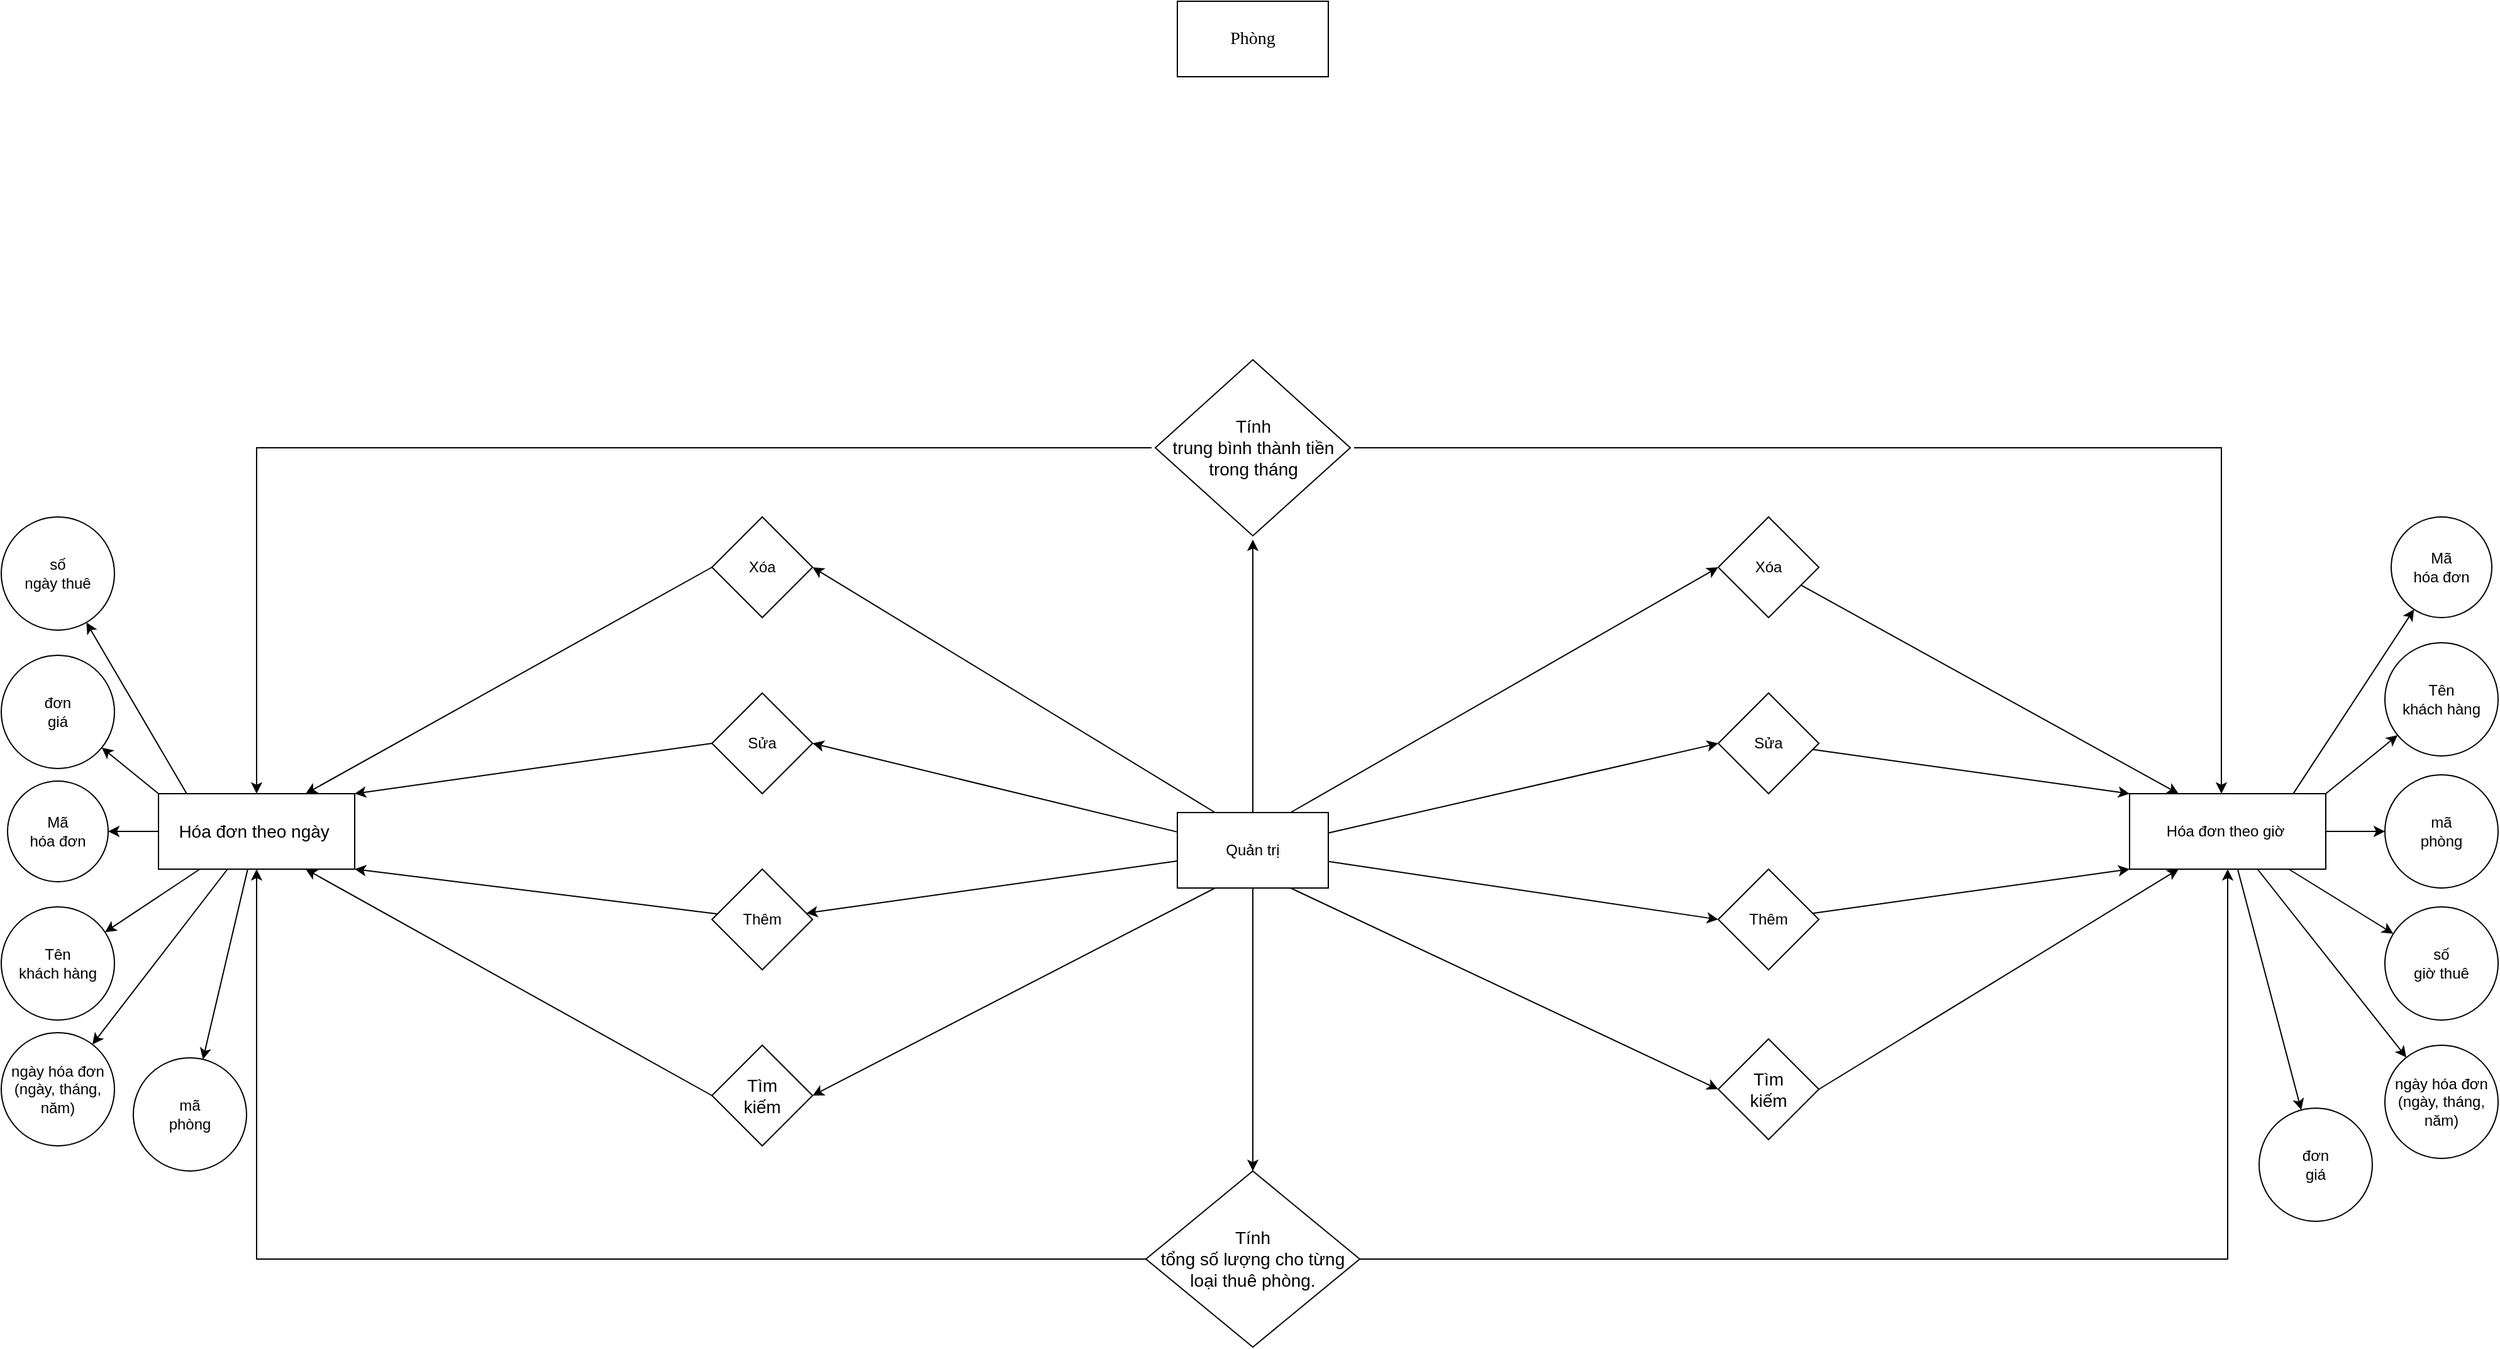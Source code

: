 <mxfile pages="2">
    <diagram name="Page-1" id="QKJ--xUiAQf0WkbqptOl">
        <mxGraphModel dx="4252" dy="1484" grid="1" gridSize="10" guides="1" tooltips="1" connect="1" arrows="1" fold="1" page="1" pageScale="1" pageWidth="827" pageHeight="1169" math="0" shadow="0">
            <root>
                <mxCell id="0"/>
                <mxCell id="1" parent="0"/>
                <mxCell id="U4CnmKO_1GTpJJscIQHz-17" style="rounded=0;orthogonalLoop=1;jettySize=auto;html=1;" parent="1" source="U4CnmKO_1GTpJJscIQHz-1" target="U4CnmKO_1GTpJJscIQHz-12" edge="1">
                    <mxGeometry relative="1" as="geometry"/>
                </mxCell>
                <mxCell id="U4CnmKO_1GTpJJscIQHz-18" style="rounded=0;orthogonalLoop=1;jettySize=auto;html=1;exitX=0;exitY=0;exitDx=0;exitDy=0;" parent="1" source="U4CnmKO_1GTpJJscIQHz-1" target="U4CnmKO_1GTpJJscIQHz-15" edge="1">
                    <mxGeometry relative="1" as="geometry"/>
                </mxCell>
                <mxCell id="U4CnmKO_1GTpJJscIQHz-19" style="rounded=0;orthogonalLoop=1;jettySize=auto;html=1;exitX=0;exitY=0.5;exitDx=0;exitDy=0;" parent="1" source="U4CnmKO_1GTpJJscIQHz-1" target="U4CnmKO_1GTpJJscIQHz-11" edge="1">
                    <mxGeometry relative="1" as="geometry"/>
                </mxCell>
                <mxCell id="U4CnmKO_1GTpJJscIQHz-20" style="rounded=0;orthogonalLoop=1;jettySize=auto;html=1;" parent="1" source="U4CnmKO_1GTpJJscIQHz-1" target="U4CnmKO_1GTpJJscIQHz-13" edge="1">
                    <mxGeometry relative="1" as="geometry"/>
                </mxCell>
                <mxCell id="U4CnmKO_1GTpJJscIQHz-21" style="rounded=0;orthogonalLoop=1;jettySize=auto;html=1;" parent="1" source="U4CnmKO_1GTpJJscIQHz-1" target="U4CnmKO_1GTpJJscIQHz-14" edge="1">
                    <mxGeometry relative="1" as="geometry"/>
                </mxCell>
                <mxCell id="U4CnmKO_1GTpJJscIQHz-34" style="rounded=0;orthogonalLoop=1;jettySize=auto;html=1;exitX=0.15;exitY=0.028;exitDx=0;exitDy=0;exitPerimeter=0;" parent="1" source="U4CnmKO_1GTpJJscIQHz-1" target="U4CnmKO_1GTpJJscIQHz-33" edge="1">
                    <mxGeometry relative="1" as="geometry"/>
                </mxCell>
                <mxCell id="U4CnmKO_1GTpJJscIQHz-1" value="&lt;font style=&quot;font-size: 14px;&quot;&gt;Hóa đơn theo ngày&amp;nbsp;&lt;/font&gt;" style="rounded=0;whiteSpace=wrap;html=1;" parent="1" vertex="1">
                    <mxGeometry x="-990" y="660" width="156" height="60" as="geometry"/>
                </mxCell>
                <mxCell id="U4CnmKO_1GTpJJscIQHz-11" value="Mã&lt;br/&gt;hóa đơn" style="ellipse;whiteSpace=wrap;html=1;aspect=fixed;" parent="1" vertex="1">
                    <mxGeometry x="-1110" y="650" width="80" height="80" as="geometry"/>
                </mxCell>
                <mxCell id="U4CnmKO_1GTpJJscIQHz-12" value="ngày hóa đơn (ngày, tháng, năm)" style="ellipse;whiteSpace=wrap;html=1;aspect=fixed;" parent="1" vertex="1">
                    <mxGeometry x="-1115" y="850" width="90" height="90" as="geometry"/>
                </mxCell>
                <mxCell id="U4CnmKO_1GTpJJscIQHz-13" value="Tên&lt;br/&gt;khách hàng" style="ellipse;whiteSpace=wrap;html=1;aspect=fixed;" parent="1" vertex="1">
                    <mxGeometry x="-1115" y="750" width="90" height="90" as="geometry"/>
                </mxCell>
                <mxCell id="U4CnmKO_1GTpJJscIQHz-14" value="mã&lt;br/&gt;phòng" style="ellipse;whiteSpace=wrap;html=1;aspect=fixed;" parent="1" vertex="1">
                    <mxGeometry x="-1010" y="870" width="90" height="90" as="geometry"/>
                </mxCell>
                <mxCell id="U4CnmKO_1GTpJJscIQHz-15" value="đơn&lt;br/&gt;giá" style="ellipse;whiteSpace=wrap;html=1;aspect=fixed;" parent="1" vertex="1">
                    <mxGeometry x="-1115" y="550" width="90" height="90" as="geometry"/>
                </mxCell>
                <mxCell id="U4CnmKO_1GTpJJscIQHz-22" style="rounded=0;orthogonalLoop=1;jettySize=auto;html=1;" parent="1" source="U4CnmKO_1GTpJJscIQHz-27" target="U4CnmKO_1GTpJJscIQHz-29" edge="1">
                    <mxGeometry relative="1" as="geometry"/>
                </mxCell>
                <mxCell id="U4CnmKO_1GTpJJscIQHz-23" style="rounded=0;orthogonalLoop=1;jettySize=auto;html=1;" parent="1" source="U4CnmKO_1GTpJJscIQHz-27" target="U4CnmKO_1GTpJJscIQHz-32" edge="1">
                    <mxGeometry relative="1" as="geometry"/>
                </mxCell>
                <mxCell id="U4CnmKO_1GTpJJscIQHz-24" style="rounded=0;orthogonalLoop=1;jettySize=auto;html=1;exitX=0.827;exitY=0.028;exitDx=0;exitDy=0;exitPerimeter=0;" parent="1" source="U4CnmKO_1GTpJJscIQHz-27" target="U4CnmKO_1GTpJJscIQHz-28" edge="1">
                    <mxGeometry relative="1" as="geometry"/>
                </mxCell>
                <mxCell id="U4CnmKO_1GTpJJscIQHz-25" style="rounded=0;orthogonalLoop=1;jettySize=auto;html=1;exitX=1;exitY=0;exitDx=0;exitDy=0;" parent="1" source="U4CnmKO_1GTpJJscIQHz-27" target="U4CnmKO_1GTpJJscIQHz-30" edge="1">
                    <mxGeometry relative="1" as="geometry"/>
                </mxCell>
                <mxCell id="U4CnmKO_1GTpJJscIQHz-26" style="rounded=0;orthogonalLoop=1;jettySize=auto;html=1;" parent="1" source="U4CnmKO_1GTpJJscIQHz-27" target="U4CnmKO_1GTpJJscIQHz-31" edge="1">
                    <mxGeometry relative="1" as="geometry"/>
                </mxCell>
                <mxCell id="U4CnmKO_1GTpJJscIQHz-36" style="rounded=0;orthogonalLoop=1;jettySize=auto;html=1;" parent="1" source="U4CnmKO_1GTpJJscIQHz-27" target="U4CnmKO_1GTpJJscIQHz-35" edge="1">
                    <mxGeometry relative="1" as="geometry"/>
                </mxCell>
                <mxCell id="U4CnmKO_1GTpJJscIQHz-27" value="Hóa đơn theo giờ&amp;nbsp;" style="rounded=0;whiteSpace=wrap;html=1;" parent="1" vertex="1">
                    <mxGeometry x="577" y="660" width="156" height="60" as="geometry"/>
                </mxCell>
                <mxCell id="U4CnmKO_1GTpJJscIQHz-28" value="Mã&lt;br/&gt;hóa đơn" style="ellipse;whiteSpace=wrap;html=1;aspect=fixed;" parent="1" vertex="1">
                    <mxGeometry x="785" y="440" width="80" height="80" as="geometry"/>
                </mxCell>
                <mxCell id="U4CnmKO_1GTpJJscIQHz-29" value="ngày hóa đơn (ngày, tháng, năm)" style="ellipse;whiteSpace=wrap;html=1;aspect=fixed;" parent="1" vertex="1">
                    <mxGeometry x="780" y="860" width="90" height="90" as="geometry"/>
                </mxCell>
                <mxCell id="U4CnmKO_1GTpJJscIQHz-30" value="Tên&lt;br/&gt;khách hàng" style="ellipse;whiteSpace=wrap;html=1;aspect=fixed;" parent="1" vertex="1">
                    <mxGeometry x="780" y="540" width="90" height="90" as="geometry"/>
                </mxCell>
                <mxCell id="U4CnmKO_1GTpJJscIQHz-31" value="mã&lt;br/&gt;phòng" style="ellipse;whiteSpace=wrap;html=1;aspect=fixed;" parent="1" vertex="1">
                    <mxGeometry x="780" y="645" width="90" height="90" as="geometry"/>
                </mxCell>
                <mxCell id="U4CnmKO_1GTpJJscIQHz-32" value="đơn&lt;br/&gt;giá" style="ellipse;whiteSpace=wrap;html=1;aspect=fixed;" parent="1" vertex="1">
                    <mxGeometry x="680" y="910" width="90" height="90" as="geometry"/>
                </mxCell>
                <mxCell id="U4CnmKO_1GTpJJscIQHz-33" value="số&lt;br/&gt;ngày thuê" style="ellipse;whiteSpace=wrap;html=1;aspect=fixed;" parent="1" vertex="1">
                    <mxGeometry x="-1115" y="440" width="90" height="90" as="geometry"/>
                </mxCell>
                <mxCell id="U4CnmKO_1GTpJJscIQHz-35" value="số&lt;br style=&quot;border-color: var(--border-color);&quot;&gt;giờ thuê" style="ellipse;whiteSpace=wrap;html=1;aspect=fixed;" parent="1" vertex="1">
                    <mxGeometry x="780" y="750" width="90" height="90" as="geometry"/>
                </mxCell>
                <mxCell id="U4CnmKO_1GTpJJscIQHz-39" style="rounded=0;orthogonalLoop=1;jettySize=auto;html=1;" parent="1" source="U4CnmKO_1GTpJJscIQHz-37" target="U4CnmKO_1GTpJJscIQHz-38" edge="1">
                    <mxGeometry relative="1" as="geometry"/>
                </mxCell>
                <mxCell id="U4CnmKO_1GTpJJscIQHz-54" style="rounded=0;orthogonalLoop=1;jettySize=auto;html=1;entryX=1;entryY=0.5;entryDx=0;entryDy=0;" parent="1" source="U4CnmKO_1GTpJJscIQHz-37" target="U4CnmKO_1GTpJJscIQHz-51" edge="1">
                    <mxGeometry relative="1" as="geometry"/>
                </mxCell>
                <mxCell id="U4CnmKO_1GTpJJscIQHz-55" style="rounded=0;orthogonalLoop=1;jettySize=auto;html=1;entryX=1;entryY=0.5;entryDx=0;entryDy=0;exitX=0.25;exitY=0;exitDx=0;exitDy=0;" parent="1" source="U4CnmKO_1GTpJJscIQHz-37" target="U4CnmKO_1GTpJJscIQHz-45" edge="1">
                    <mxGeometry relative="1" as="geometry"/>
                </mxCell>
                <mxCell id="U4CnmKO_1GTpJJscIQHz-57" style="rounded=0;orthogonalLoop=1;jettySize=auto;html=1;entryX=1;entryY=0.5;entryDx=0;entryDy=0;exitX=0.25;exitY=1;exitDx=0;exitDy=0;" parent="1" source="U4CnmKO_1GTpJJscIQHz-37" target="U4CnmKO_1GTpJJscIQHz-56" edge="1">
                    <mxGeometry relative="1" as="geometry"/>
                </mxCell>
                <mxCell id="U4CnmKO_1GTpJJscIQHz-65" style="rounded=0;orthogonalLoop=1;jettySize=auto;html=1;entryX=0;entryY=0.5;entryDx=0;entryDy=0;" parent="1" source="U4CnmKO_1GTpJJscIQHz-37" target="U4CnmKO_1GTpJJscIQHz-62" edge="1">
                    <mxGeometry relative="1" as="geometry"/>
                </mxCell>
                <mxCell id="U4CnmKO_1GTpJJscIQHz-66" style="rounded=0;orthogonalLoop=1;jettySize=auto;html=1;entryX=0;entryY=0.5;entryDx=0;entryDy=0;" parent="1" source="U4CnmKO_1GTpJJscIQHz-37" target="U4CnmKO_1GTpJJscIQHz-64" edge="1">
                    <mxGeometry relative="1" as="geometry"/>
                </mxCell>
                <mxCell id="U4CnmKO_1GTpJJscIQHz-67" style="rounded=0;orthogonalLoop=1;jettySize=auto;html=1;entryX=0;entryY=0.5;entryDx=0;entryDy=0;exitX=0.75;exitY=0;exitDx=0;exitDy=0;" parent="1" source="U4CnmKO_1GTpJJscIQHz-37" target="U4CnmKO_1GTpJJscIQHz-63" edge="1">
                    <mxGeometry relative="1" as="geometry"/>
                </mxCell>
                <mxCell id="U4CnmKO_1GTpJJscIQHz-73" style="rounded=0;orthogonalLoop=1;jettySize=auto;html=1;entryX=0;entryY=0.5;entryDx=0;entryDy=0;exitX=0.75;exitY=1;exitDx=0;exitDy=0;" parent="1" source="U4CnmKO_1GTpJJscIQHz-37" target="U4CnmKO_1GTpJJscIQHz-72" edge="1">
                    <mxGeometry relative="1" as="geometry"/>
                </mxCell>
                <mxCell id="U4CnmKO_1GTpJJscIQHz-75" style="rounded=0;orthogonalLoop=1;jettySize=auto;html=1;" parent="1" source="U4CnmKO_1GTpJJscIQHz-37" target="U4CnmKO_1GTpJJscIQHz-60" edge="1">
                    <mxGeometry relative="1" as="geometry"/>
                </mxCell>
                <mxCell id="U4CnmKO_1GTpJJscIQHz-79" style="rounded=0;orthogonalLoop=1;jettySize=auto;html=1;" parent="1" source="U4CnmKO_1GTpJJscIQHz-37" target="U4CnmKO_1GTpJJscIQHz-78" edge="1">
                    <mxGeometry relative="1" as="geometry"/>
                </mxCell>
                <mxCell id="U4CnmKO_1GTpJJscIQHz-37" value="Quản trị" style="rounded=0;whiteSpace=wrap;html=1;" parent="1" vertex="1">
                    <mxGeometry x="-180" y="675" width="120" height="60" as="geometry"/>
                </mxCell>
                <mxCell id="U4CnmKO_1GTpJJscIQHz-40" style="rounded=0;orthogonalLoop=1;jettySize=auto;html=1;entryX=1;entryY=1;entryDx=0;entryDy=0;" parent="1" source="U4CnmKO_1GTpJJscIQHz-38" target="U4CnmKO_1GTpJJscIQHz-1" edge="1">
                    <mxGeometry relative="1" as="geometry"/>
                </mxCell>
                <mxCell id="U4CnmKO_1GTpJJscIQHz-38" value="Thêm" style="rhombus;whiteSpace=wrap;html=1;" parent="1" vertex="1">
                    <mxGeometry x="-550" y="720" width="80" height="80" as="geometry"/>
                </mxCell>
                <mxCell id="U4CnmKO_1GTpJJscIQHz-47" style="rounded=0;orthogonalLoop=1;jettySize=auto;html=1;entryX=0.75;entryY=0;entryDx=0;entryDy=0;exitX=0;exitY=0.5;exitDx=0;exitDy=0;" parent="1" source="U4CnmKO_1GTpJJscIQHz-45" target="U4CnmKO_1GTpJJscIQHz-1" edge="1">
                    <mxGeometry relative="1" as="geometry"/>
                </mxCell>
                <mxCell id="U4CnmKO_1GTpJJscIQHz-45" value="Xóa" style="rhombus;whiteSpace=wrap;html=1;" parent="1" vertex="1">
                    <mxGeometry x="-550" y="440" width="80" height="80" as="geometry"/>
                </mxCell>
                <mxCell id="U4CnmKO_1GTpJJscIQHz-53" style="rounded=0;orthogonalLoop=1;jettySize=auto;html=1;entryX=1;entryY=0;entryDx=0;entryDy=0;exitX=0;exitY=0.5;exitDx=0;exitDy=0;" parent="1" source="U4CnmKO_1GTpJJscIQHz-51" target="U4CnmKO_1GTpJJscIQHz-1" edge="1">
                    <mxGeometry relative="1" as="geometry"/>
                </mxCell>
                <mxCell id="U4CnmKO_1GTpJJscIQHz-51" value="Sửa" style="rhombus;whiteSpace=wrap;html=1;" parent="1" vertex="1">
                    <mxGeometry x="-550" y="580" width="80" height="80" as="geometry"/>
                </mxCell>
                <mxCell id="U4CnmKO_1GTpJJscIQHz-59" style="rounded=0;orthogonalLoop=1;jettySize=auto;html=1;entryX=0.75;entryY=1;entryDx=0;entryDy=0;exitX=0;exitY=0.5;exitDx=0;exitDy=0;" parent="1" source="U4CnmKO_1GTpJJscIQHz-56" target="U4CnmKO_1GTpJJscIQHz-1" edge="1">
                    <mxGeometry relative="1" as="geometry"/>
                </mxCell>
                <mxCell id="U4CnmKO_1GTpJJscIQHz-56" value="&lt;font style=&quot;font-size: 14px;&quot;&gt;Tìm&lt;br&gt;kiếm&lt;/font&gt;" style="rhombus;whiteSpace=wrap;html=1;" parent="1" vertex="1">
                    <mxGeometry x="-550" y="860" width="80" height="80" as="geometry"/>
                </mxCell>
                <mxCell id="U4CnmKO_1GTpJJscIQHz-76" style="edgeStyle=orthogonalEdgeStyle;rounded=0;orthogonalLoop=1;jettySize=auto;html=1;entryX=0.5;entryY=1;entryDx=0;entryDy=0;" parent="1" source="U4CnmKO_1GTpJJscIQHz-60" target="U4CnmKO_1GTpJJscIQHz-27" edge="1">
                    <mxGeometry relative="1" as="geometry"/>
                </mxCell>
                <mxCell id="U4CnmKO_1GTpJJscIQHz-77" style="edgeStyle=orthogonalEdgeStyle;rounded=0;orthogonalLoop=1;jettySize=auto;html=1;entryX=0.5;entryY=1;entryDx=0;entryDy=0;" parent="1" source="U4CnmKO_1GTpJJscIQHz-60" target="U4CnmKO_1GTpJJscIQHz-1" edge="1">
                    <mxGeometry relative="1" as="geometry"/>
                </mxCell>
                <mxCell id="U4CnmKO_1GTpJJscIQHz-60" value="&lt;font style=&quot;font-size: 14px;&quot;&gt;Tính&lt;br&gt;tổng số lượng cho từng loại thuê phòng.&lt;/font&gt;" style="rhombus;whiteSpace=wrap;html=1;" parent="1" vertex="1">
                    <mxGeometry x="-205" y="960" width="170" height="140" as="geometry"/>
                </mxCell>
                <mxCell id="U4CnmKO_1GTpJJscIQHz-70" style="rounded=0;orthogonalLoop=1;jettySize=auto;html=1;entryX=0;entryY=1;entryDx=0;entryDy=0;" parent="1" source="U4CnmKO_1GTpJJscIQHz-62" target="U4CnmKO_1GTpJJscIQHz-27" edge="1">
                    <mxGeometry relative="1" as="geometry"/>
                </mxCell>
                <mxCell id="U4CnmKO_1GTpJJscIQHz-62" value="Thêm" style="rhombus;whiteSpace=wrap;html=1;" parent="1" vertex="1">
                    <mxGeometry x="250" y="720" width="80" height="80" as="geometry"/>
                </mxCell>
                <mxCell id="U4CnmKO_1GTpJJscIQHz-68" style="rounded=0;orthogonalLoop=1;jettySize=auto;html=1;entryX=0.25;entryY=0;entryDx=0;entryDy=0;" parent="1" source="U4CnmKO_1GTpJJscIQHz-63" target="U4CnmKO_1GTpJJscIQHz-27" edge="1">
                    <mxGeometry relative="1" as="geometry"/>
                </mxCell>
                <mxCell id="U4CnmKO_1GTpJJscIQHz-63" value="Xóa" style="rhombus;whiteSpace=wrap;html=1;" parent="1" vertex="1">
                    <mxGeometry x="250" y="440" width="80" height="80" as="geometry"/>
                </mxCell>
                <mxCell id="U4CnmKO_1GTpJJscIQHz-69" style="rounded=0;orthogonalLoop=1;jettySize=auto;html=1;entryX=0;entryY=0;entryDx=0;entryDy=0;" parent="1" source="U4CnmKO_1GTpJJscIQHz-64" target="U4CnmKO_1GTpJJscIQHz-27" edge="1">
                    <mxGeometry relative="1" as="geometry"/>
                </mxCell>
                <mxCell id="U4CnmKO_1GTpJJscIQHz-64" value="Sửa" style="rhombus;whiteSpace=wrap;html=1;" parent="1" vertex="1">
                    <mxGeometry x="250" y="580" width="80" height="80" as="geometry"/>
                </mxCell>
                <mxCell id="U4CnmKO_1GTpJJscIQHz-74" style="rounded=0;orthogonalLoop=1;jettySize=auto;html=1;entryX=0.25;entryY=1;entryDx=0;entryDy=0;exitX=1;exitY=0.5;exitDx=0;exitDy=0;" parent="1" source="U4CnmKO_1GTpJJscIQHz-72" target="U4CnmKO_1GTpJJscIQHz-27" edge="1">
                    <mxGeometry relative="1" as="geometry"/>
                </mxCell>
                <mxCell id="U4CnmKO_1GTpJJscIQHz-72" value="&lt;font style=&quot;font-size: 14px;&quot;&gt;Tìm&lt;br&gt;kiếm&lt;/font&gt;" style="rhombus;whiteSpace=wrap;html=1;" parent="1" vertex="1">
                    <mxGeometry x="250" y="855" width="80" height="80" as="geometry"/>
                </mxCell>
                <mxCell id="U4CnmKO_1GTpJJscIQHz-82" style="edgeStyle=orthogonalEdgeStyle;rounded=0;orthogonalLoop=1;jettySize=auto;html=1;entryX=0.468;entryY=0;entryDx=0;entryDy=0;entryPerimeter=0;" parent="1" source="U4CnmKO_1GTpJJscIQHz-78" target="U4CnmKO_1GTpJJscIQHz-27" edge="1">
                    <mxGeometry relative="1" as="geometry"/>
                </mxCell>
                <mxCell id="U4CnmKO_1GTpJJscIQHz-83" style="edgeStyle=orthogonalEdgeStyle;rounded=0;orthogonalLoop=1;jettySize=auto;html=1;entryX=0.5;entryY=0;entryDx=0;entryDy=0;" parent="1" source="U4CnmKO_1GTpJJscIQHz-78" target="U4CnmKO_1GTpJJscIQHz-1" edge="1">
                    <mxGeometry relative="1" as="geometry"/>
                </mxCell>
                <mxCell id="U4CnmKO_1GTpJJscIQHz-78" value="&lt;div style=&quot;&quot;&gt;&lt;span style=&quot;font-size: 14px; background-color: initial;&quot;&gt;Tính&lt;/span&gt;&lt;/div&gt;&lt;font style=&quot;font-size: 14px;&quot;&gt;&lt;div style=&quot;&quot;&gt;&lt;span style=&quot;background-color: initial;&quot;&gt;trung bình thành tiền trong tháng&lt;/span&gt;&lt;/div&gt;&lt;/font&gt;" style="rhombus;whiteSpace=wrap;html=1;perimeterSpacing=3;align=center;" parent="1" vertex="1">
                    <mxGeometry x="-197.5" y="315" width="155" height="140" as="geometry"/>
                </mxCell>
                <mxCell id="U4CnmKO_1GTpJJscIQHz-84" value="&lt;span style=&quot;font-family: &amp;quot;Times New Roman&amp;quot;, serif;&quot;&gt;&lt;font style=&quot;font-size: 14px;&quot;&gt;Phòng&lt;/font&gt;&lt;/span&gt;" style="rounded=0;whiteSpace=wrap;html=1;" parent="1" vertex="1">
                    <mxGeometry x="-180" y="30" width="120" height="60" as="geometry"/>
                </mxCell>
            </root>
        </mxGraphModel>
    </diagram>
    <diagram id="3-f2oju15gTsiiaFbzHB" name="Page-2">
        <mxGraphModel dx="2953" dy="742" grid="1" gridSize="10" guides="1" tooltips="1" connect="1" arrows="1" fold="1" page="1" pageScale="1" pageWidth="827" pageHeight="1169" math="0" shadow="0">
            <root>
                <mxCell id="0"/>
                <mxCell id="1" parent="0"/>
                <mxCell id="SCRy9BPoPU9TBAXy0XhN-1" style="rounded=0;orthogonalLoop=1;jettySize=auto;html=1;" parent="1" source="SCRy9BPoPU9TBAXy0XhN-7" target="SCRy9BPoPU9TBAXy0XhN-9" edge="1">
                    <mxGeometry relative="1" as="geometry"/>
                </mxCell>
                <mxCell id="SCRy9BPoPU9TBAXy0XhN-2" style="rounded=0;orthogonalLoop=1;jettySize=auto;html=1;exitX=0;exitY=0;exitDx=0;exitDy=0;" parent="1" source="SCRy9BPoPU9TBAXy0XhN-7" target="SCRy9BPoPU9TBAXy0XhN-12" edge="1">
                    <mxGeometry relative="1" as="geometry"/>
                </mxCell>
                <mxCell id="SCRy9BPoPU9TBAXy0XhN-3" style="rounded=0;orthogonalLoop=1;jettySize=auto;html=1;exitX=0;exitY=0.5;exitDx=0;exitDy=0;" parent="1" source="SCRy9BPoPU9TBAXy0XhN-7" target="SCRy9BPoPU9TBAXy0XhN-8" edge="1">
                    <mxGeometry relative="1" as="geometry"/>
                </mxCell>
                <mxCell id="SCRy9BPoPU9TBAXy0XhN-4" style="rounded=0;orthogonalLoop=1;jettySize=auto;html=1;" parent="1" source="SCRy9BPoPU9TBAXy0XhN-7" target="SCRy9BPoPU9TBAXy0XhN-10" edge="1">
                    <mxGeometry relative="1" as="geometry"/>
                </mxCell>
                <mxCell id="SCRy9BPoPU9TBAXy0XhN-5" style="rounded=0;orthogonalLoop=1;jettySize=auto;html=1;" parent="1" source="SCRy9BPoPU9TBAXy0XhN-7" target="SCRy9BPoPU9TBAXy0XhN-11" edge="1">
                    <mxGeometry relative="1" as="geometry"/>
                </mxCell>
                <mxCell id="SCRy9BPoPU9TBAXy0XhN-6" style="rounded=0;orthogonalLoop=1;jettySize=auto;html=1;exitX=0.15;exitY=0.028;exitDx=0;exitDy=0;exitPerimeter=0;" parent="1" source="SCRy9BPoPU9TBAXy0XhN-7" target="SCRy9BPoPU9TBAXy0XhN-25" edge="1">
                    <mxGeometry relative="1" as="geometry"/>
                </mxCell>
                <mxCell id="mQJ2d6jq6MTDk84g4NIz-5" style="rounded=0;orthogonalLoop=1;jettySize=auto;html=1;" parent="1" source="SCRy9BPoPU9TBAXy0XhN-7" target="mQJ2d6jq6MTDk84g4NIz-3" edge="1">
                    <mxGeometry relative="1" as="geometry"/>
                </mxCell>
                <mxCell id="mQJ2d6jq6MTDk84g4NIz-6" style="rounded=0;orthogonalLoop=1;jettySize=auto;html=1;" parent="1" source="SCRy9BPoPU9TBAXy0XhN-7" target="mQJ2d6jq6MTDk84g4NIz-4" edge="1">
                    <mxGeometry relative="1" as="geometry"/>
                </mxCell>
                <mxCell id="SCRy9BPoPU9TBAXy0XhN-7" value="&lt;font style=&quot;font-size: 14px;&quot;&gt;Hóa đơn&lt;/font&gt;" style="rounded=0;whiteSpace=wrap;html=1;" parent="1" vertex="1">
                    <mxGeometry x="-775" y="660" width="156" height="60" as="geometry"/>
                </mxCell>
                <mxCell id="SCRy9BPoPU9TBAXy0XhN-8" value="Ngày nhận phòng" style="ellipse;whiteSpace=wrap;html=1;aspect=fixed;" parent="1" vertex="1">
                    <mxGeometry x="-890" y="691.25" width="55" height="55" as="geometry"/>
                </mxCell>
                <mxCell id="SCRy9BPoPU9TBAXy0XhN-9" value="Số&amp;nbsp; phòng" style="ellipse;whiteSpace=wrap;html=1;aspect=fixed;" parent="1" vertex="1">
                    <mxGeometry x="-790" y="790" width="60" height="60" as="geometry"/>
                </mxCell>
                <mxCell id="SCRy9BPoPU9TBAXy0XhN-10" value="Tên khách hàng" style="ellipse;whiteSpace=wrap;html=1;aspect=fixed;" parent="1" vertex="1">
                    <mxGeometry x="-870" y="760" width="70" height="70" as="geometry"/>
                </mxCell>
                <mxCell id="SCRy9BPoPU9TBAXy0XhN-11" value="Id hóa đơn" style="ellipse;whiteSpace=wrap;html=1;aspect=fixed;" parent="1" vertex="1">
                    <mxGeometry x="-720" y="802.5" width="65" height="65" as="geometry"/>
                </mxCell>
                <mxCell id="SCRy9BPoPU9TBAXy0XhN-12" value="Ngày rời phòng" style="ellipse;whiteSpace=wrap;html=1;aspect=fixed;" parent="1" vertex="1">
                    <mxGeometry x="-870" y="610" width="60" height="60" as="geometry"/>
                </mxCell>
                <mxCell id="SCRy9BPoPU9TBAXy0XhN-25" value="Loại hóa đơn&amp;nbsp;" style="ellipse;whiteSpace=wrap;html=1;aspect=fixed;" parent="1" vertex="1">
                    <mxGeometry x="-795" y="560" width="70" height="70" as="geometry"/>
                </mxCell>
                <mxCell id="SCRy9BPoPU9TBAXy0XhN-30" style="rounded=0;orthogonalLoop=1;jettySize=auto;html=1;entryX=1;entryY=0.5;entryDx=0;entryDy=0;exitX=0;exitY=0.5;exitDx=0;exitDy=0;" parent="1" source="SCRy9BPoPU9TBAXy0XhN-37" target="SCRy9BPoPU9TBAXy0XhN-45" edge="1">
                    <mxGeometry relative="1" as="geometry"/>
                </mxCell>
                <mxCell id="mQJ2d6jq6MTDk84g4NIz-1" style="edgeStyle=orthogonalEdgeStyle;rounded=0;orthogonalLoop=1;jettySize=auto;html=1;" parent="1" source="SCRy9BPoPU9TBAXy0XhN-37" target="SCRy9BPoPU9TBAXy0XhN-65" edge="1">
                    <mxGeometry relative="1" as="geometry"/>
                </mxCell>
                <mxCell id="SCRy9BPoPU9TBAXy0XhN-37" value="Quản trị" style="rounded=0;whiteSpace=wrap;html=1;" parent="1" vertex="1">
                    <mxGeometry x="-180" y="660" width="120" height="60" as="geometry"/>
                </mxCell>
                <mxCell id="SCRy9BPoPU9TBAXy0XhN-44" style="rounded=0;orthogonalLoop=1;jettySize=auto;html=1;entryX=1;entryY=0.5;entryDx=0;entryDy=0;exitX=0;exitY=0.5;exitDx=0;exitDy=0;" parent="1" source="SCRy9BPoPU9TBAXy0XhN-45" target="SCRy9BPoPU9TBAXy0XhN-7" edge="1">
                    <mxGeometry relative="1" as="geometry"/>
                </mxCell>
                <mxCell id="SCRy9BPoPU9TBAXy0XhN-45" value="&lt;span style=&quot;font-size: 14px;&quot;&gt;Quản lý chức năng&lt;/span&gt;" style="rhombus;whiteSpace=wrap;html=1;" parent="1" vertex="1">
                    <mxGeometry x="-470" y="633.75" width="150" height="112.5" as="geometry"/>
                </mxCell>
                <mxCell id="SCRy9BPoPU9TBAXy0XhN-64" style="edgeStyle=orthogonalEdgeStyle;rounded=0;orthogonalLoop=1;jettySize=auto;html=1;entryX=0.5;entryY=0;entryDx=0;entryDy=0;" parent="1" source="SCRy9BPoPU9TBAXy0XhN-60" target="SCRy9BPoPU9TBAXy0XhN-7" edge="1">
                    <mxGeometry relative="1" as="geometry"/>
                </mxCell>
                <mxCell id="mQJ2d6jq6MTDk84g4NIz-14" style="rounded=0;orthogonalLoop=1;jettySize=auto;html=1;" parent="1" source="SCRy9BPoPU9TBAXy0XhN-60" target="mQJ2d6jq6MTDk84g4NIz-10" edge="1">
                    <mxGeometry relative="1" as="geometry"/>
                </mxCell>
                <mxCell id="mQJ2d6jq6MTDk84g4NIz-15" style="rounded=0;orthogonalLoop=1;jettySize=auto;html=1;entryX=1;entryY=1;entryDx=0;entryDy=0;" parent="1" source="SCRy9BPoPU9TBAXy0XhN-60" target="mQJ2d6jq6MTDk84g4NIz-9" edge="1">
                    <mxGeometry relative="1" as="geometry"/>
                </mxCell>
                <mxCell id="mQJ2d6jq6MTDk84g4NIz-16" style="rounded=0;orthogonalLoop=1;jettySize=auto;html=1;entryX=0.5;entryY=1;entryDx=0;entryDy=0;" parent="1" source="SCRy9BPoPU9TBAXy0XhN-60" target="mQJ2d6jq6MTDk84g4NIz-11" edge="1">
                    <mxGeometry relative="1" as="geometry"/>
                </mxCell>
                <mxCell id="mQJ2d6jq6MTDk84g4NIz-17" style="rounded=0;orthogonalLoop=1;jettySize=auto;html=1;" parent="1" source="SCRy9BPoPU9TBAXy0XhN-60" target="mQJ2d6jq6MTDk84g4NIz-7" edge="1">
                    <mxGeometry relative="1" as="geometry"/>
                </mxCell>
                <mxCell id="mQJ2d6jq6MTDk84g4NIz-18" style="rounded=0;orthogonalLoop=1;jettySize=auto;html=1;" parent="1" source="SCRy9BPoPU9TBAXy0XhN-60" target="mQJ2d6jq6MTDk84g4NIz-8" edge="1">
                    <mxGeometry relative="1" as="geometry"/>
                </mxCell>
                <mxCell id="mQJ2d6jq6MTDk84g4NIz-19" style="rounded=0;orthogonalLoop=1;jettySize=auto;html=1;" parent="1" source="SCRy9BPoPU9TBAXy0XhN-60" target="mQJ2d6jq6MTDk84g4NIz-12" edge="1">
                    <mxGeometry relative="1" as="geometry"/>
                </mxCell>
                <mxCell id="mQJ2d6jq6MTDk84g4NIz-20" style="rounded=0;orthogonalLoop=1;jettySize=auto;html=1;" parent="1" source="SCRy9BPoPU9TBAXy0XhN-60" target="mQJ2d6jq6MTDk84g4NIz-13" edge="1">
                    <mxGeometry relative="1" as="geometry"/>
                </mxCell>
                <mxCell id="SCRy9BPoPU9TBAXy0XhN-60" value="&lt;span style=&quot;font-family: &amp;quot;Times New Roman&amp;quot;, serif;&quot;&gt;&lt;font style=&quot;font-size: 14px;&quot;&gt;Phòng&lt;/font&gt;&lt;/span&gt;" style="rounded=0;whiteSpace=wrap;html=1;" parent="1" vertex="1">
                    <mxGeometry x="-180" y="310" width="120" height="60" as="geometry"/>
                </mxCell>
                <mxCell id="mQJ2d6jq6MTDk84g4NIz-2" style="edgeStyle=orthogonalEdgeStyle;rounded=0;orthogonalLoop=1;jettySize=auto;html=1;" parent="1" source="SCRy9BPoPU9TBAXy0XhN-65" target="SCRy9BPoPU9TBAXy0XhN-60" edge="1">
                    <mxGeometry relative="1" as="geometry"/>
                </mxCell>
                <mxCell id="SCRy9BPoPU9TBAXy0XhN-65" value="Quản lý chức năng" style="rhombus;whiteSpace=wrap;html=1;" parent="1" vertex="1">
                    <mxGeometry x="-190" y="450" width="140" height="100" as="geometry"/>
                </mxCell>
                <mxCell id="mQJ2d6jq6MTDk84g4NIz-3" value="&lt;span style=&quot;color: rgb(0, 0, 0); font-family: Helvetica; font-size: 12px; font-style: normal; font-variant-ligatures: normal; font-variant-caps: normal; font-weight: 400; letter-spacing: normal; orphans: 2; text-align: left; text-indent: 0px; text-transform: none; widows: 2; word-spacing: 0px; -webkit-text-stroke-width: 0px; background-color: rgb(251, 251, 251); text-decoration-thickness: initial; text-decoration-style: initial; text-decoration-color: initial; float: none; display: inline !important;&quot;&gt;Id phòng&lt;/span&gt;" style="ellipse;whiteSpace=wrap;html=1;aspect=fixed;" parent="1" vertex="1">
                    <mxGeometry x="-600" y="730" width="65" height="65" as="geometry"/>
                </mxCell>
                <mxCell id="mQJ2d6jq6MTDk84g4NIz-4" value="&lt;span style=&quot;color: rgb(0, 0, 0); font-family: Helvetica; font-size: 12px; font-style: normal; font-variant-ligatures: normal; font-variant-caps: normal; font-weight: 400; letter-spacing: normal; orphans: 2; text-align: left; text-indent: 0px; text-transform: none; widows: 2; word-spacing: 0px; -webkit-text-stroke-width: 0px; background-color: rgb(251, 251, 251); text-decoration-thickness: initial; text-decoration-style: initial; text-decoration-color: initial; float: none; display: inline !important;&quot;&gt;Đơn giá&lt;/span&gt;" style="ellipse;whiteSpace=wrap;html=1;aspect=fixed;" parent="1" vertex="1">
                    <mxGeometry x="-650" y="780" width="60" height="60" as="geometry"/>
                </mxCell>
                <mxCell id="mQJ2d6jq6MTDk84g4NIz-7" value="&lt;span style=&quot;color: rgb(0, 0, 0); font-family: Helvetica; font-size: 12px; font-style: normal; font-variant-ligatures: normal; font-variant-caps: normal; font-weight: 400; letter-spacing: normal; orphans: 2; text-align: left; text-indent: 0px; text-transform: none; widows: 2; word-spacing: 0px; -webkit-text-stroke-width: 0px; background-color: rgb(251, 251, 251); text-decoration-thickness: initial; text-decoration-style: initial; text-decoration-color: initial; float: none; display: inline !important;&quot;&gt;Id phòng&lt;/span&gt;" style="ellipse;whiteSpace=wrap;html=1;aspect=fixed;" parent="1" vertex="1">
                    <mxGeometry x="-40" y="150" width="80" height="80" as="geometry"/>
                </mxCell>
                <mxCell id="mQJ2d6jq6MTDk84g4NIz-8" value="&lt;span style=&quot;color: rgb(0, 0, 0); font-family: Helvetica; font-size: 12px; font-style: normal; font-variant-ligatures: normal; font-variant-caps: normal; font-weight: 400; letter-spacing: normal; orphans: 2; text-align: left; text-indent: 0px; text-transform: none; widows: 2; word-spacing: 0px; -webkit-text-stroke-width: 0px; background-color: rgb(251, 251, 251); text-decoration-thickness: initial; text-decoration-style: initial; text-decoration-color: initial; float: none; display: inline !important;&quot;&gt;Giá phòng&lt;/span&gt;" style="ellipse;whiteSpace=wrap;html=1;aspect=fixed;" parent="1" vertex="1">
                    <mxGeometry x="30" y="210" width="80" height="80" as="geometry"/>
                </mxCell>
                <mxCell id="mQJ2d6jq6MTDk84g4NIz-9" value="&lt;span style=&quot;color: rgb(0, 0, 0); font-family: Helvetica; font-size: 12px; font-style: normal; font-variant-ligatures: normal; font-variant-caps: normal; font-weight: 400; letter-spacing: normal; orphans: 2; text-align: left; text-indent: 0px; text-transform: none; widows: 2; word-spacing: 0px; -webkit-text-stroke-width: 0px; background-color: rgb(251, 251, 251); text-decoration-thickness: initial; text-decoration-style: initial; text-decoration-color: initial; float: none; display: inline !important;&quot;&gt;Số phòng&lt;/span&gt;" style="ellipse;whiteSpace=wrap;html=1;aspect=fixed;" parent="1" vertex="1">
                    <mxGeometry x="-220" y="170" width="80" height="80" as="geometry"/>
                </mxCell>
                <mxCell id="mQJ2d6jq6MTDk84g4NIz-10" value="&lt;span style=&quot;color: rgb(0, 0, 0); font-family: Helvetica; font-size: 12px; font-style: normal; font-variant-ligatures: normal; font-variant-caps: normal; font-weight: 400; letter-spacing: normal; orphans: 2; text-align: left; text-indent: 0px; text-transform: none; widows: 2; word-spacing: 0px; -webkit-text-stroke-width: 0px; background-color: rgb(251, 251, 251); text-decoration-thickness: initial; text-decoration-style: initial; text-decoration-color: initial; float: none; display: inline !important;&quot;&gt;Trạng thái&lt;/span&gt;" style="ellipse;whiteSpace=wrap;html=1;aspect=fixed;" parent="1" vertex="1">
                    <mxGeometry x="-300" y="230" width="80" height="80" as="geometry"/>
                </mxCell>
                <mxCell id="mQJ2d6jq6MTDk84g4NIz-11" value="Số khách&amp;nbsp;" style="ellipse;whiteSpace=wrap;html=1;aspect=fixed;" parent="1" vertex="1">
                    <mxGeometry x="-130" y="130" width="80" height="80" as="geometry"/>
                </mxCell>
                <mxCell id="mQJ2d6jq6MTDk84g4NIz-12" value="Loại Phòng" style="ellipse;whiteSpace=wrap;html=1;aspect=fixed;" parent="1" vertex="1">
                    <mxGeometry x="20" y="300" width="80" height="80" as="geometry"/>
                </mxCell>
                <mxCell id="mQJ2d6jq6MTDk84g4NIz-13" value="Mô tả" style="ellipse;whiteSpace=wrap;html=1;aspect=fixed;" parent="1" vertex="1">
                    <mxGeometry x="-30" y="380" width="80" height="80" as="geometry"/>
                </mxCell>
            </root>
        </mxGraphModel>
    </diagram>
</mxfile>